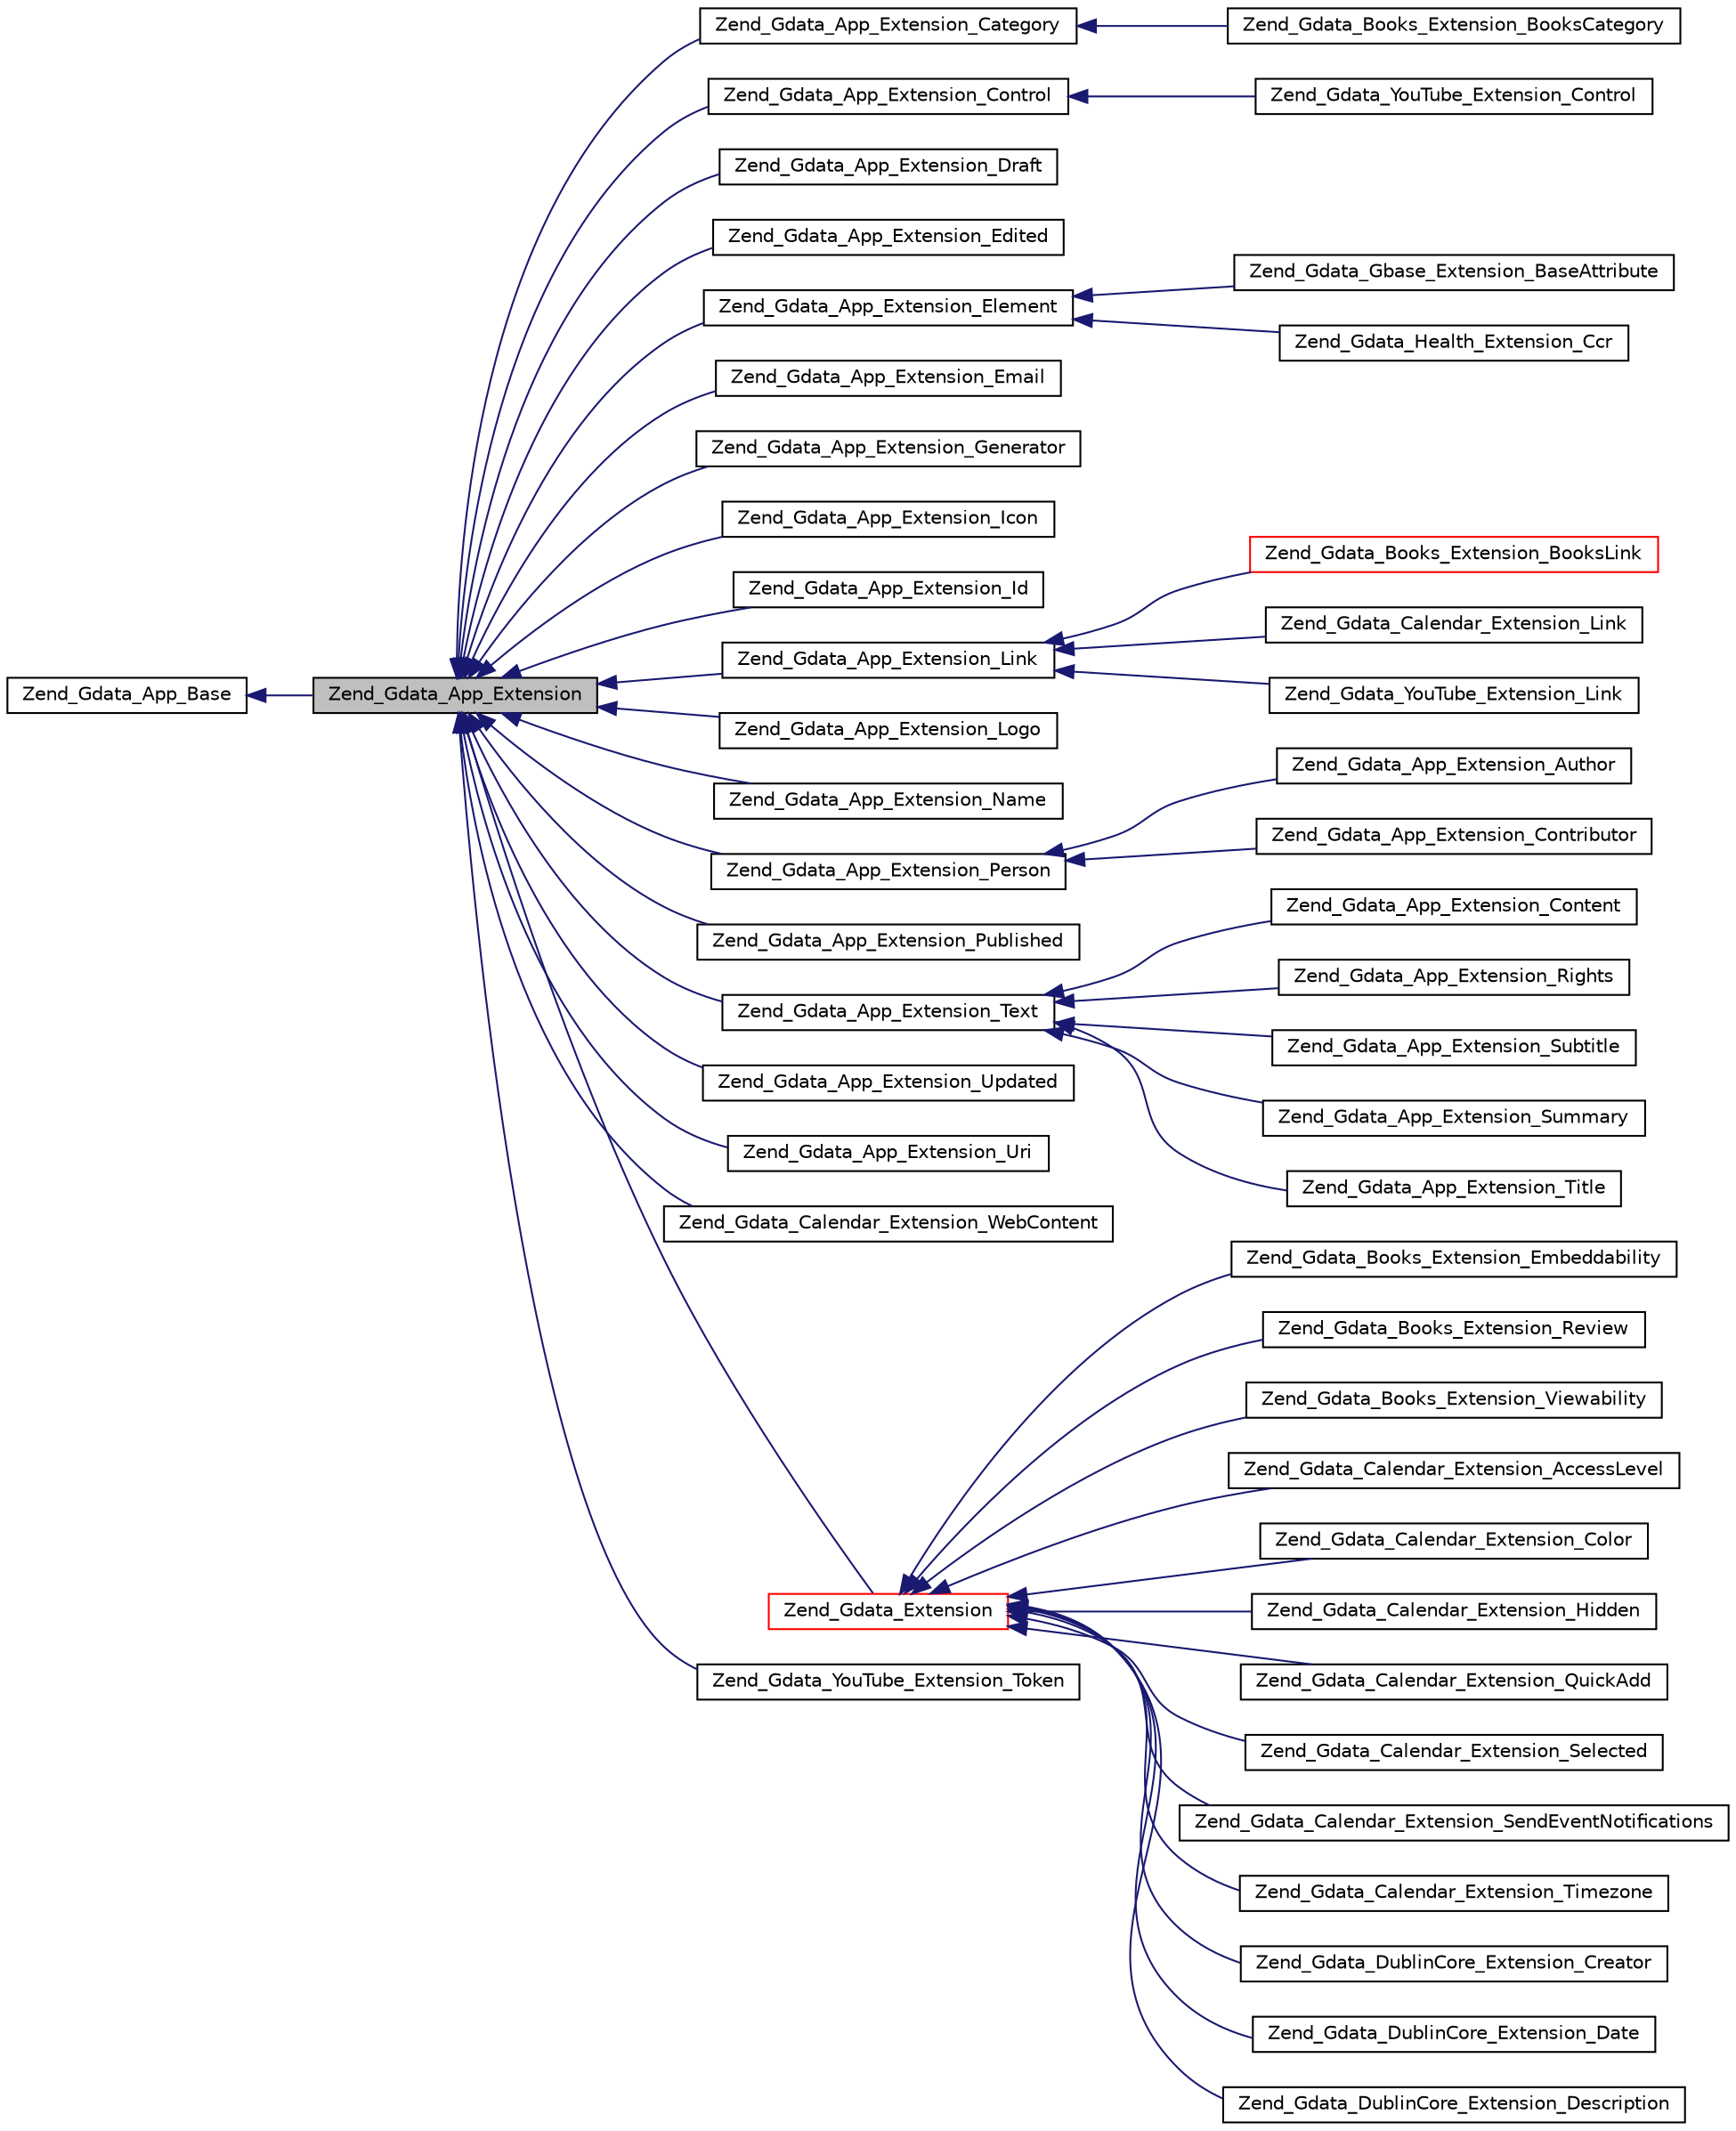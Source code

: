 digraph G
{
  edge [fontname="Helvetica",fontsize="10",labelfontname="Helvetica",labelfontsize="10"];
  node [fontname="Helvetica",fontsize="10",shape=record];
  rankdir="LR";
  Node1 [label="Zend_Gdata_App_Extension",height=0.2,width=0.4,color="black", fillcolor="grey75", style="filled" fontcolor="black"];
  Node2 -> Node1 [dir="back",color="midnightblue",fontsize="10",style="solid",fontname="Helvetica"];
  Node2 [label="Zend_Gdata_App_Base",height=0.2,width=0.4,color="black", fillcolor="white", style="filled",URL="$class_zend___gdata___app___base.html"];
  Node1 -> Node3 [dir="back",color="midnightblue",fontsize="10",style="solid",fontname="Helvetica"];
  Node3 [label="Zend_Gdata_App_Extension_Category",height=0.2,width=0.4,color="black", fillcolor="white", style="filled",URL="$class_zend___gdata___app___extension___category.html"];
  Node3 -> Node4 [dir="back",color="midnightblue",fontsize="10",style="solid",fontname="Helvetica"];
  Node4 [label="Zend_Gdata_Books_Extension_BooksCategory",height=0.2,width=0.4,color="black", fillcolor="white", style="filled",URL="$class_zend___gdata___books___extension___books_category.html"];
  Node1 -> Node5 [dir="back",color="midnightblue",fontsize="10",style="solid",fontname="Helvetica"];
  Node5 [label="Zend_Gdata_App_Extension_Control",height=0.2,width=0.4,color="black", fillcolor="white", style="filled",URL="$class_zend___gdata___app___extension___control.html"];
  Node5 -> Node6 [dir="back",color="midnightblue",fontsize="10",style="solid",fontname="Helvetica"];
  Node6 [label="Zend_Gdata_YouTube_Extension_Control",height=0.2,width=0.4,color="black", fillcolor="white", style="filled",URL="$class_zend___gdata___you_tube___extension___control.html"];
  Node1 -> Node7 [dir="back",color="midnightblue",fontsize="10",style="solid",fontname="Helvetica"];
  Node7 [label="Zend_Gdata_App_Extension_Draft",height=0.2,width=0.4,color="black", fillcolor="white", style="filled",URL="$class_zend___gdata___app___extension___draft.html"];
  Node1 -> Node8 [dir="back",color="midnightblue",fontsize="10",style="solid",fontname="Helvetica"];
  Node8 [label="Zend_Gdata_App_Extension_Edited",height=0.2,width=0.4,color="black", fillcolor="white", style="filled",URL="$class_zend___gdata___app___extension___edited.html"];
  Node1 -> Node9 [dir="back",color="midnightblue",fontsize="10",style="solid",fontname="Helvetica"];
  Node9 [label="Zend_Gdata_App_Extension_Element",height=0.2,width=0.4,color="black", fillcolor="white", style="filled",URL="$class_zend___gdata___app___extension___element.html"];
  Node9 -> Node10 [dir="back",color="midnightblue",fontsize="10",style="solid",fontname="Helvetica"];
  Node10 [label="Zend_Gdata_Gbase_Extension_BaseAttribute",height=0.2,width=0.4,color="black", fillcolor="white", style="filled",URL="$class_zend___gdata___gbase___extension___base_attribute.html"];
  Node9 -> Node11 [dir="back",color="midnightblue",fontsize="10",style="solid",fontname="Helvetica"];
  Node11 [label="Zend_Gdata_Health_Extension_Ccr",height=0.2,width=0.4,color="black", fillcolor="white", style="filled",URL="$class_zend___gdata___health___extension___ccr.html"];
  Node1 -> Node12 [dir="back",color="midnightblue",fontsize="10",style="solid",fontname="Helvetica"];
  Node12 [label="Zend_Gdata_App_Extension_Email",height=0.2,width=0.4,color="black", fillcolor="white", style="filled",URL="$class_zend___gdata___app___extension___email.html"];
  Node1 -> Node13 [dir="back",color="midnightblue",fontsize="10",style="solid",fontname="Helvetica"];
  Node13 [label="Zend_Gdata_App_Extension_Generator",height=0.2,width=0.4,color="black", fillcolor="white", style="filled",URL="$class_zend___gdata___app___extension___generator.html"];
  Node1 -> Node14 [dir="back",color="midnightblue",fontsize="10",style="solid",fontname="Helvetica"];
  Node14 [label="Zend_Gdata_App_Extension_Icon",height=0.2,width=0.4,color="black", fillcolor="white", style="filled",URL="$class_zend___gdata___app___extension___icon.html"];
  Node1 -> Node15 [dir="back",color="midnightblue",fontsize="10",style="solid",fontname="Helvetica"];
  Node15 [label="Zend_Gdata_App_Extension_Id",height=0.2,width=0.4,color="black", fillcolor="white", style="filled",URL="$class_zend___gdata___app___extension___id.html"];
  Node1 -> Node16 [dir="back",color="midnightblue",fontsize="10",style="solid",fontname="Helvetica"];
  Node16 [label="Zend_Gdata_App_Extension_Link",height=0.2,width=0.4,color="black", fillcolor="white", style="filled",URL="$class_zend___gdata___app___extension___link.html"];
  Node16 -> Node17 [dir="back",color="midnightblue",fontsize="10",style="solid",fontname="Helvetica"];
  Node17 [label="Zend_Gdata_Books_Extension_BooksLink",height=0.2,width=0.4,color="red", fillcolor="white", style="filled",URL="$class_zend___gdata___books___extension___books_link.html"];
  Node16 -> Node18 [dir="back",color="midnightblue",fontsize="10",style="solid",fontname="Helvetica"];
  Node18 [label="Zend_Gdata_Calendar_Extension_Link",height=0.2,width=0.4,color="black", fillcolor="white", style="filled",URL="$class_zend___gdata___calendar___extension___link.html"];
  Node16 -> Node19 [dir="back",color="midnightblue",fontsize="10",style="solid",fontname="Helvetica"];
  Node19 [label="Zend_Gdata_YouTube_Extension_Link",height=0.2,width=0.4,color="black", fillcolor="white", style="filled",URL="$class_zend___gdata___you_tube___extension___link.html"];
  Node1 -> Node20 [dir="back",color="midnightblue",fontsize="10",style="solid",fontname="Helvetica"];
  Node20 [label="Zend_Gdata_App_Extension_Logo",height=0.2,width=0.4,color="black", fillcolor="white", style="filled",URL="$class_zend___gdata___app___extension___logo.html"];
  Node1 -> Node21 [dir="back",color="midnightblue",fontsize="10",style="solid",fontname="Helvetica"];
  Node21 [label="Zend_Gdata_App_Extension_Name",height=0.2,width=0.4,color="black", fillcolor="white", style="filled",URL="$class_zend___gdata___app___extension___name.html"];
  Node1 -> Node22 [dir="back",color="midnightblue",fontsize="10",style="solid",fontname="Helvetica"];
  Node22 [label="Zend_Gdata_App_Extension_Person",height=0.2,width=0.4,color="black", fillcolor="white", style="filled",URL="$class_zend___gdata___app___extension___person.html"];
  Node22 -> Node23 [dir="back",color="midnightblue",fontsize="10",style="solid",fontname="Helvetica"];
  Node23 [label="Zend_Gdata_App_Extension_Author",height=0.2,width=0.4,color="black", fillcolor="white", style="filled",URL="$class_zend___gdata___app___extension___author.html"];
  Node22 -> Node24 [dir="back",color="midnightblue",fontsize="10",style="solid",fontname="Helvetica"];
  Node24 [label="Zend_Gdata_App_Extension_Contributor",height=0.2,width=0.4,color="black", fillcolor="white", style="filled",URL="$class_zend___gdata___app___extension___contributor.html"];
  Node1 -> Node25 [dir="back",color="midnightblue",fontsize="10",style="solid",fontname="Helvetica"];
  Node25 [label="Zend_Gdata_App_Extension_Published",height=0.2,width=0.4,color="black", fillcolor="white", style="filled",URL="$class_zend___gdata___app___extension___published.html"];
  Node1 -> Node26 [dir="back",color="midnightblue",fontsize="10",style="solid",fontname="Helvetica"];
  Node26 [label="Zend_Gdata_App_Extension_Text",height=0.2,width=0.4,color="black", fillcolor="white", style="filled",URL="$class_zend___gdata___app___extension___text.html"];
  Node26 -> Node27 [dir="back",color="midnightblue",fontsize="10",style="solid",fontname="Helvetica"];
  Node27 [label="Zend_Gdata_App_Extension_Content",height=0.2,width=0.4,color="black", fillcolor="white", style="filled",URL="$class_zend___gdata___app___extension___content.html"];
  Node26 -> Node28 [dir="back",color="midnightblue",fontsize="10",style="solid",fontname="Helvetica"];
  Node28 [label="Zend_Gdata_App_Extension_Rights",height=0.2,width=0.4,color="black", fillcolor="white", style="filled",URL="$class_zend___gdata___app___extension___rights.html"];
  Node26 -> Node29 [dir="back",color="midnightblue",fontsize="10",style="solid",fontname="Helvetica"];
  Node29 [label="Zend_Gdata_App_Extension_Subtitle",height=0.2,width=0.4,color="black", fillcolor="white", style="filled",URL="$class_zend___gdata___app___extension___subtitle.html"];
  Node26 -> Node30 [dir="back",color="midnightblue",fontsize="10",style="solid",fontname="Helvetica"];
  Node30 [label="Zend_Gdata_App_Extension_Summary",height=0.2,width=0.4,color="black", fillcolor="white", style="filled",URL="$class_zend___gdata___app___extension___summary.html"];
  Node26 -> Node31 [dir="back",color="midnightblue",fontsize="10",style="solid",fontname="Helvetica"];
  Node31 [label="Zend_Gdata_App_Extension_Title",height=0.2,width=0.4,color="black", fillcolor="white", style="filled",URL="$class_zend___gdata___app___extension___title.html"];
  Node1 -> Node32 [dir="back",color="midnightblue",fontsize="10",style="solid",fontname="Helvetica"];
  Node32 [label="Zend_Gdata_App_Extension_Updated",height=0.2,width=0.4,color="black", fillcolor="white", style="filled",URL="$class_zend___gdata___app___extension___updated.html"];
  Node1 -> Node33 [dir="back",color="midnightblue",fontsize="10",style="solid",fontname="Helvetica"];
  Node33 [label="Zend_Gdata_App_Extension_Uri",height=0.2,width=0.4,color="black", fillcolor="white", style="filled",URL="$class_zend___gdata___app___extension___uri.html"];
  Node1 -> Node34 [dir="back",color="midnightblue",fontsize="10",style="solid",fontname="Helvetica"];
  Node34 [label="Zend_Gdata_Calendar_Extension_WebContent",height=0.2,width=0.4,color="black", fillcolor="white", style="filled",URL="$class_zend___gdata___calendar___extension___web_content.html"];
  Node1 -> Node35 [dir="back",color="midnightblue",fontsize="10",style="solid",fontname="Helvetica"];
  Node35 [label="Zend_Gdata_Extension",height=0.2,width=0.4,color="red", fillcolor="white", style="filled",URL="$class_zend___gdata___extension.html"];
  Node35 -> Node36 [dir="back",color="midnightblue",fontsize="10",style="solid",fontname="Helvetica"];
  Node36 [label="Zend_Gdata_Books_Extension_Embeddability",height=0.2,width=0.4,color="black", fillcolor="white", style="filled",URL="$class_zend___gdata___books___extension___embeddability.html"];
  Node35 -> Node37 [dir="back",color="midnightblue",fontsize="10",style="solid",fontname="Helvetica"];
  Node37 [label="Zend_Gdata_Books_Extension_Review",height=0.2,width=0.4,color="black", fillcolor="white", style="filled",URL="$class_zend___gdata___books___extension___review.html"];
  Node35 -> Node38 [dir="back",color="midnightblue",fontsize="10",style="solid",fontname="Helvetica"];
  Node38 [label="Zend_Gdata_Books_Extension_Viewability",height=0.2,width=0.4,color="black", fillcolor="white", style="filled",URL="$class_zend___gdata___books___extension___viewability.html"];
  Node35 -> Node39 [dir="back",color="midnightblue",fontsize="10",style="solid",fontname="Helvetica"];
  Node39 [label="Zend_Gdata_Calendar_Extension_AccessLevel",height=0.2,width=0.4,color="black", fillcolor="white", style="filled",URL="$class_zend___gdata___calendar___extension___access_level.html"];
  Node35 -> Node40 [dir="back",color="midnightblue",fontsize="10",style="solid",fontname="Helvetica"];
  Node40 [label="Zend_Gdata_Calendar_Extension_Color",height=0.2,width=0.4,color="black", fillcolor="white", style="filled",URL="$class_zend___gdata___calendar___extension___color.html"];
  Node35 -> Node41 [dir="back",color="midnightblue",fontsize="10",style="solid",fontname="Helvetica"];
  Node41 [label="Zend_Gdata_Calendar_Extension_Hidden",height=0.2,width=0.4,color="black", fillcolor="white", style="filled",URL="$class_zend___gdata___calendar___extension___hidden.html"];
  Node35 -> Node42 [dir="back",color="midnightblue",fontsize="10",style="solid",fontname="Helvetica"];
  Node42 [label="Zend_Gdata_Calendar_Extension_QuickAdd",height=0.2,width=0.4,color="black", fillcolor="white", style="filled",URL="$class_zend___gdata___calendar___extension___quick_add.html"];
  Node35 -> Node43 [dir="back",color="midnightblue",fontsize="10",style="solid",fontname="Helvetica"];
  Node43 [label="Zend_Gdata_Calendar_Extension_Selected",height=0.2,width=0.4,color="black", fillcolor="white", style="filled",URL="$class_zend___gdata___calendar___extension___selected.html"];
  Node35 -> Node44 [dir="back",color="midnightblue",fontsize="10",style="solid",fontname="Helvetica"];
  Node44 [label="Zend_Gdata_Calendar_Extension_SendEventNotifications",height=0.2,width=0.4,color="black", fillcolor="white", style="filled",URL="$class_zend___gdata___calendar___extension___send_event_notifications.html"];
  Node35 -> Node45 [dir="back",color="midnightblue",fontsize="10",style="solid",fontname="Helvetica"];
  Node45 [label="Zend_Gdata_Calendar_Extension_Timezone",height=0.2,width=0.4,color="black", fillcolor="white", style="filled",URL="$class_zend___gdata___calendar___extension___timezone.html"];
  Node35 -> Node46 [dir="back",color="midnightblue",fontsize="10",style="solid",fontname="Helvetica"];
  Node46 [label="Zend_Gdata_DublinCore_Extension_Creator",height=0.2,width=0.4,color="black", fillcolor="white", style="filled",URL="$class_zend___gdata___dublin_core___extension___creator.html"];
  Node35 -> Node47 [dir="back",color="midnightblue",fontsize="10",style="solid",fontname="Helvetica"];
  Node47 [label="Zend_Gdata_DublinCore_Extension_Date",height=0.2,width=0.4,color="black", fillcolor="white", style="filled",URL="$class_zend___gdata___dublin_core___extension___date.html"];
  Node35 -> Node48 [dir="back",color="midnightblue",fontsize="10",style="solid",fontname="Helvetica"];
  Node48 [label="Zend_Gdata_DublinCore_Extension_Description",height=0.2,width=0.4,color="black", fillcolor="white", style="filled",URL="$class_zend___gdata___dublin_core___extension___description.html"];
  Node1 -> Node49 [dir="back",color="midnightblue",fontsize="10",style="solid",fontname="Helvetica"];
  Node49 [label="Zend_Gdata_YouTube_Extension_Token",height=0.2,width=0.4,color="black", fillcolor="white", style="filled",URL="$class_zend___gdata___you_tube___extension___token.html"];
}
